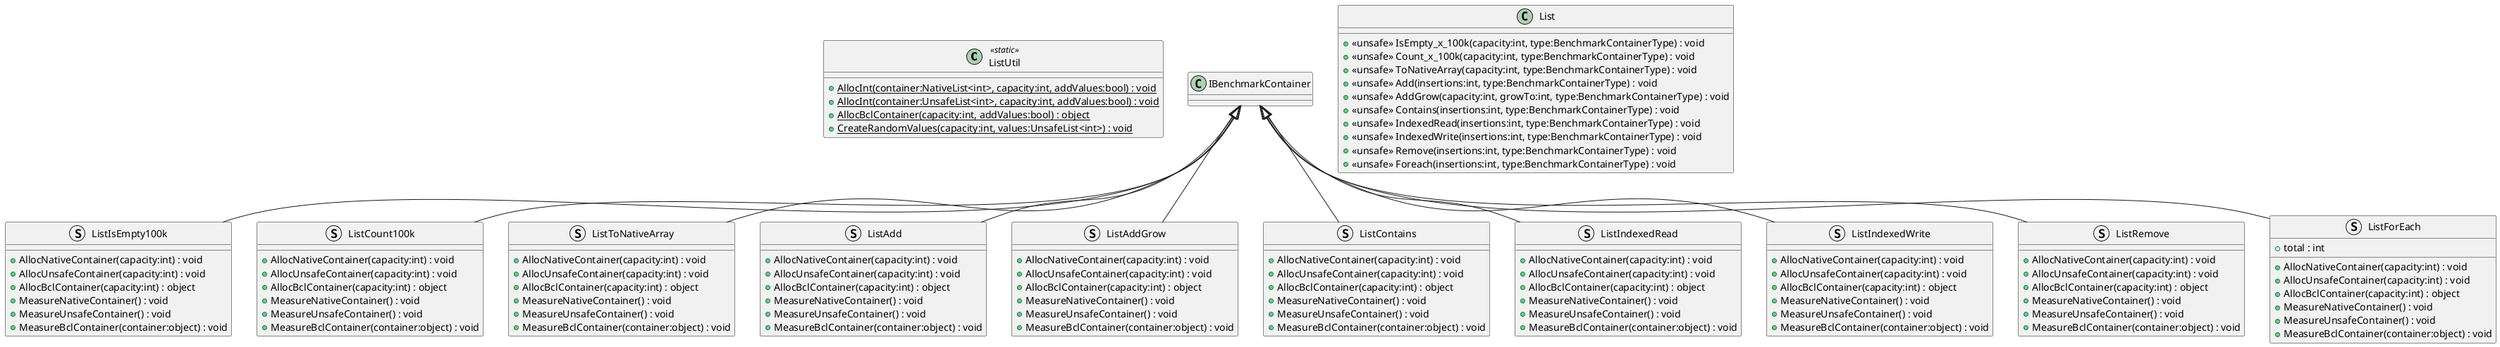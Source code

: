@startuml
class ListUtil <<static>> {
    {static} + AllocInt(container:NativeList<int>, capacity:int, addValues:bool) : void
    {static} + AllocInt(container:UnsafeList<int>, capacity:int, addValues:bool) : void
    {static} + AllocBclContainer(capacity:int, addValues:bool) : object
    {static} + CreateRandomValues(capacity:int, values:UnsafeList<int>) : void
}
struct ListIsEmpty100k {
    + AllocNativeContainer(capacity:int) : void
    + AllocUnsafeContainer(capacity:int) : void
    + AllocBclContainer(capacity:int) : object
    + MeasureNativeContainer() : void
    + MeasureUnsafeContainer() : void
    + MeasureBclContainer(container:object) : void
}
struct ListCount100k {
    + AllocNativeContainer(capacity:int) : void
    + AllocUnsafeContainer(capacity:int) : void
    + AllocBclContainer(capacity:int) : object
    + MeasureNativeContainer() : void
    + MeasureUnsafeContainer() : void
    + MeasureBclContainer(container:object) : void
}
struct ListToNativeArray {
    + AllocNativeContainer(capacity:int) : void
    + AllocUnsafeContainer(capacity:int) : void
    + AllocBclContainer(capacity:int) : object
    + MeasureNativeContainer() : void
    + MeasureUnsafeContainer() : void
    + MeasureBclContainer(container:object) : void
}
struct ListAdd {
    + AllocNativeContainer(capacity:int) : void
    + AllocUnsafeContainer(capacity:int) : void
    + AllocBclContainer(capacity:int) : object
    + MeasureNativeContainer() : void
    + MeasureUnsafeContainer() : void
    + MeasureBclContainer(container:object) : void
}
struct ListAddGrow {
    + AllocNativeContainer(capacity:int) : void
    + AllocUnsafeContainer(capacity:int) : void
    + AllocBclContainer(capacity:int) : object
    + MeasureNativeContainer() : void
    + MeasureUnsafeContainer() : void
    + MeasureBclContainer(container:object) : void
}
struct ListContains {
    + AllocNativeContainer(capacity:int) : void
    + AllocUnsafeContainer(capacity:int) : void
    + AllocBclContainer(capacity:int) : object
    + MeasureNativeContainer() : void
    + MeasureUnsafeContainer() : void
    + MeasureBclContainer(container:object) : void
}
struct ListIndexedRead {
    + AllocNativeContainer(capacity:int) : void
    + AllocUnsafeContainer(capacity:int) : void
    + AllocBclContainer(capacity:int) : object
    + MeasureNativeContainer() : void
    + MeasureUnsafeContainer() : void
    + MeasureBclContainer(container:object) : void
}
struct ListIndexedWrite {
    + AllocNativeContainer(capacity:int) : void
    + AllocUnsafeContainer(capacity:int) : void
    + AllocBclContainer(capacity:int) : object
    + MeasureNativeContainer() : void
    + MeasureUnsafeContainer() : void
    + MeasureBclContainer(container:object) : void
}
struct ListRemove {
    + AllocNativeContainer(capacity:int) : void
    + AllocUnsafeContainer(capacity:int) : void
    + AllocBclContainer(capacity:int) : object
    + MeasureNativeContainer() : void
    + MeasureUnsafeContainer() : void
    + MeasureBclContainer(container:object) : void
}
struct ListForEach {
    + total : int
    + AllocNativeContainer(capacity:int) : void
    + AllocUnsafeContainer(capacity:int) : void
    + AllocBclContainer(capacity:int) : object
    + MeasureNativeContainer() : void
    + MeasureUnsafeContainer() : void
    + MeasureBclContainer(container:object) : void
}
class List {
    + <<unsafe>> IsEmpty_x_100k(capacity:int, type:BenchmarkContainerType) : void
    + <<unsafe>> Count_x_100k(capacity:int, type:BenchmarkContainerType) : void
    + <<unsafe>> ToNativeArray(capacity:int, type:BenchmarkContainerType) : void
    + <<unsafe>> Add(insertions:int, type:BenchmarkContainerType) : void
    + <<unsafe>> AddGrow(capacity:int, growTo:int, type:BenchmarkContainerType) : void
    + <<unsafe>> Contains(insertions:int, type:BenchmarkContainerType) : void
    + <<unsafe>> IndexedRead(insertions:int, type:BenchmarkContainerType) : void
    + <<unsafe>> IndexedWrite(insertions:int, type:BenchmarkContainerType) : void
    + <<unsafe>> Remove(insertions:int, type:BenchmarkContainerType) : void
    + <<unsafe>> Foreach(insertions:int, type:BenchmarkContainerType) : void
}
IBenchmarkContainer <|-- ListIsEmpty100k
IBenchmarkContainer <|-- ListCount100k
IBenchmarkContainer <|-- ListToNativeArray
IBenchmarkContainer <|-- ListAdd
IBenchmarkContainer <|-- ListAddGrow
IBenchmarkContainer <|-- ListContains
IBenchmarkContainer <|-- ListIndexedRead
IBenchmarkContainer <|-- ListIndexedWrite
IBenchmarkContainer <|-- ListRemove
IBenchmarkContainer <|-- ListForEach
@enduml
